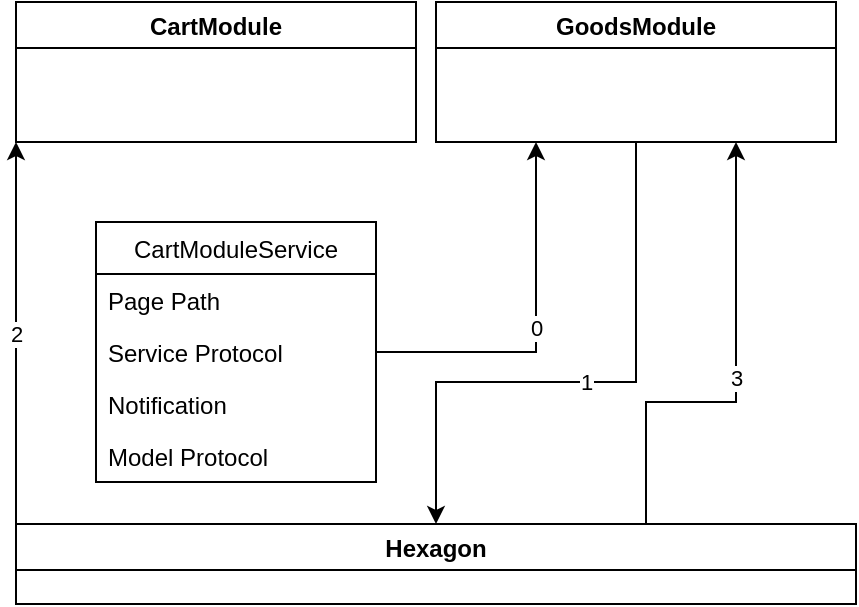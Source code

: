 <mxfile version="14.5.8" type="github">
  <diagram id="prtHgNgQTEPvFCAcTncT" name="Page-1">
    <mxGraphModel dx="527" dy="345" grid="1" gridSize="10" guides="1" tooltips="1" connect="1" arrows="1" fold="1" page="1" pageScale="1" pageWidth="827" pageHeight="1169" math="0" shadow="0">
      <root>
        <mxCell id="0" />
        <mxCell id="1" parent="0" />
        <mxCell id="e1Ly5W4bp6qiLQLhUuAz-1" value="CartModuleService" style="swimlane;fontStyle=0;childLayout=stackLayout;horizontal=1;startSize=26;fillColor=none;horizontalStack=0;resizeParent=1;resizeParentMax=0;resizeLast=0;collapsible=1;marginBottom=0;" parent="1" vertex="1">
          <mxGeometry x="180" y="420" width="140" height="130" as="geometry" />
        </mxCell>
        <mxCell id="e1Ly5W4bp6qiLQLhUuAz-2" value="Page Path" style="text;strokeColor=none;fillColor=none;align=left;verticalAlign=top;spacingLeft=4;spacingRight=4;overflow=hidden;rotatable=0;points=[[0,0.5],[1,0.5]];portConstraint=eastwest;" parent="e1Ly5W4bp6qiLQLhUuAz-1" vertex="1">
          <mxGeometry y="26" width="140" height="26" as="geometry" />
        </mxCell>
        <mxCell id="e1Ly5W4bp6qiLQLhUuAz-3" value="Service Protocol" style="text;strokeColor=none;fillColor=none;align=left;verticalAlign=top;spacingLeft=4;spacingRight=4;overflow=hidden;rotatable=0;points=[[0,0.5],[1,0.5]];portConstraint=eastwest;" parent="e1Ly5W4bp6qiLQLhUuAz-1" vertex="1">
          <mxGeometry y="52" width="140" height="26" as="geometry" />
        </mxCell>
        <mxCell id="e1Ly5W4bp6qiLQLhUuAz-6" value="Notification" style="text;strokeColor=none;fillColor=none;align=left;verticalAlign=top;spacingLeft=4;spacingRight=4;overflow=hidden;rotatable=0;points=[[0,0.5],[1,0.5]];portConstraint=eastwest;" parent="e1Ly5W4bp6qiLQLhUuAz-1" vertex="1">
          <mxGeometry y="78" width="140" height="26" as="geometry" />
        </mxCell>
        <mxCell id="e1Ly5W4bp6qiLQLhUuAz-4" value="Model Protocol" style="text;strokeColor=none;fillColor=none;align=left;verticalAlign=top;spacingLeft=4;spacingRight=4;overflow=hidden;rotatable=0;points=[[0,0.5],[1,0.5]];portConstraint=eastwest;" parent="e1Ly5W4bp6qiLQLhUuAz-1" vertex="1">
          <mxGeometry y="104" width="140" height="26" as="geometry" />
        </mxCell>
        <mxCell id="e1Ly5W4bp6qiLQLhUuAz-5" value="CartModule" style="swimlane;" parent="1" vertex="1">
          <mxGeometry x="140" y="310" width="200" height="70" as="geometry" />
        </mxCell>
        <mxCell id="feXlFkUcne0jBT6Camr8-6" value="1" style="edgeStyle=orthogonalEdgeStyle;rounded=0;orthogonalLoop=1;jettySize=auto;html=1;exitX=0.5;exitY=1;exitDx=0;exitDy=0;entryX=0.5;entryY=0;entryDx=0;entryDy=0;" edge="1" parent="1" source="e1Ly5W4bp6qiLQLhUuAz-7" target="e1Ly5W4bp6qiLQLhUuAz-8">
          <mxGeometry relative="1" as="geometry">
            <Array as="points">
              <mxPoint x="450" y="500" />
              <mxPoint x="350" y="500" />
            </Array>
          </mxGeometry>
        </mxCell>
        <mxCell id="e1Ly5W4bp6qiLQLhUuAz-7" value="GoodsModule" style="swimlane;" parent="1" vertex="1">
          <mxGeometry x="350" y="310" width="200" height="70" as="geometry" />
        </mxCell>
        <mxCell id="feXlFkUcne0jBT6Camr8-5" value="2" style="edgeStyle=orthogonalEdgeStyle;rounded=0;orthogonalLoop=1;jettySize=auto;html=1;exitX=0;exitY=0;exitDx=0;exitDy=0;entryX=0;entryY=1;entryDx=0;entryDy=0;" edge="1" parent="1" source="e1Ly5W4bp6qiLQLhUuAz-8" target="e1Ly5W4bp6qiLQLhUuAz-5">
          <mxGeometry relative="1" as="geometry" />
        </mxCell>
        <mxCell id="feXlFkUcne0jBT6Camr8-7" value="3" style="edgeStyle=orthogonalEdgeStyle;rounded=0;orthogonalLoop=1;jettySize=auto;html=1;exitX=0.75;exitY=0;exitDx=0;exitDy=0;entryX=0.75;entryY=1;entryDx=0;entryDy=0;" edge="1" parent="1" source="e1Ly5W4bp6qiLQLhUuAz-8" target="e1Ly5W4bp6qiLQLhUuAz-7">
          <mxGeometry relative="1" as="geometry">
            <Array as="points">
              <mxPoint x="455" y="510" />
              <mxPoint x="500" y="510" />
            </Array>
          </mxGeometry>
        </mxCell>
        <mxCell id="e1Ly5W4bp6qiLQLhUuAz-8" value="Hexagon" style="swimlane;" parent="1" vertex="1">
          <mxGeometry x="140" y="571" width="420" height="40" as="geometry" />
        </mxCell>
        <mxCell id="e1Ly5W4bp6qiLQLhUuAz-13" value="0" style="edgeStyle=orthogonalEdgeStyle;rounded=0;orthogonalLoop=1;jettySize=auto;html=1;exitX=1;exitY=0.5;exitDx=0;exitDy=0;entryX=0.25;entryY=1;entryDx=0;entryDy=0;" parent="1" source="e1Ly5W4bp6qiLQLhUuAz-3" target="e1Ly5W4bp6qiLQLhUuAz-7" edge="1">
          <mxGeometry relative="1" as="geometry" />
        </mxCell>
      </root>
    </mxGraphModel>
  </diagram>
</mxfile>
